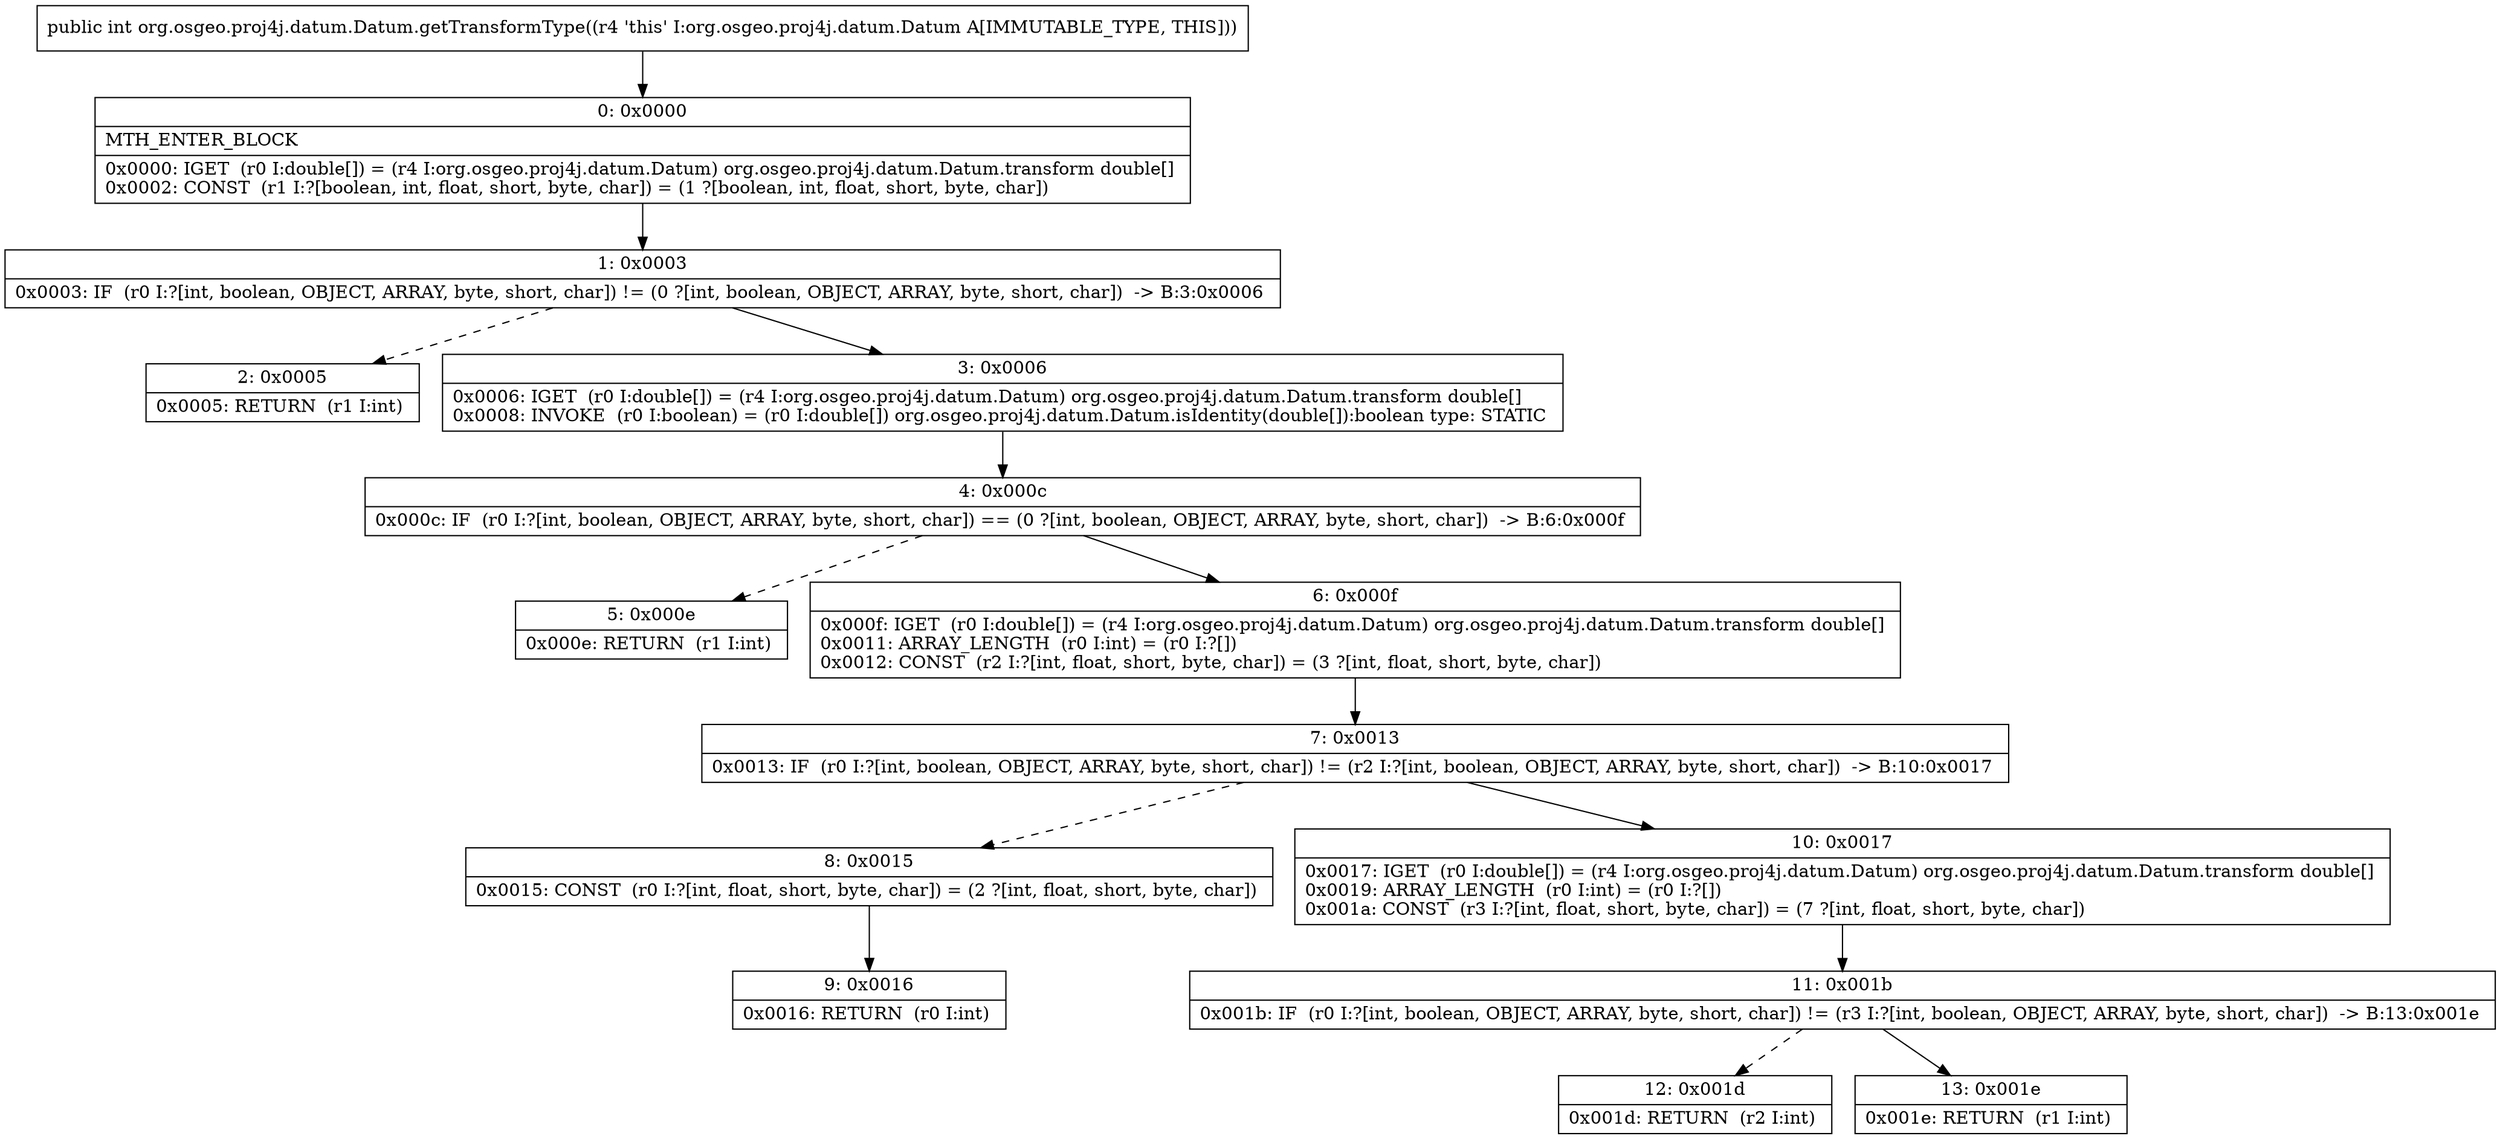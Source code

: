 digraph "CFG fororg.osgeo.proj4j.datum.Datum.getTransformType()I" {
Node_0 [shape=record,label="{0\:\ 0x0000|MTH_ENTER_BLOCK\l|0x0000: IGET  (r0 I:double[]) = (r4 I:org.osgeo.proj4j.datum.Datum) org.osgeo.proj4j.datum.Datum.transform double[] \l0x0002: CONST  (r1 I:?[boolean, int, float, short, byte, char]) = (1 ?[boolean, int, float, short, byte, char]) \l}"];
Node_1 [shape=record,label="{1\:\ 0x0003|0x0003: IF  (r0 I:?[int, boolean, OBJECT, ARRAY, byte, short, char]) != (0 ?[int, boolean, OBJECT, ARRAY, byte, short, char])  \-\> B:3:0x0006 \l}"];
Node_2 [shape=record,label="{2\:\ 0x0005|0x0005: RETURN  (r1 I:int) \l}"];
Node_3 [shape=record,label="{3\:\ 0x0006|0x0006: IGET  (r0 I:double[]) = (r4 I:org.osgeo.proj4j.datum.Datum) org.osgeo.proj4j.datum.Datum.transform double[] \l0x0008: INVOKE  (r0 I:boolean) = (r0 I:double[]) org.osgeo.proj4j.datum.Datum.isIdentity(double[]):boolean type: STATIC \l}"];
Node_4 [shape=record,label="{4\:\ 0x000c|0x000c: IF  (r0 I:?[int, boolean, OBJECT, ARRAY, byte, short, char]) == (0 ?[int, boolean, OBJECT, ARRAY, byte, short, char])  \-\> B:6:0x000f \l}"];
Node_5 [shape=record,label="{5\:\ 0x000e|0x000e: RETURN  (r1 I:int) \l}"];
Node_6 [shape=record,label="{6\:\ 0x000f|0x000f: IGET  (r0 I:double[]) = (r4 I:org.osgeo.proj4j.datum.Datum) org.osgeo.proj4j.datum.Datum.transform double[] \l0x0011: ARRAY_LENGTH  (r0 I:int) = (r0 I:?[]) \l0x0012: CONST  (r2 I:?[int, float, short, byte, char]) = (3 ?[int, float, short, byte, char]) \l}"];
Node_7 [shape=record,label="{7\:\ 0x0013|0x0013: IF  (r0 I:?[int, boolean, OBJECT, ARRAY, byte, short, char]) != (r2 I:?[int, boolean, OBJECT, ARRAY, byte, short, char])  \-\> B:10:0x0017 \l}"];
Node_8 [shape=record,label="{8\:\ 0x0015|0x0015: CONST  (r0 I:?[int, float, short, byte, char]) = (2 ?[int, float, short, byte, char]) \l}"];
Node_9 [shape=record,label="{9\:\ 0x0016|0x0016: RETURN  (r0 I:int) \l}"];
Node_10 [shape=record,label="{10\:\ 0x0017|0x0017: IGET  (r0 I:double[]) = (r4 I:org.osgeo.proj4j.datum.Datum) org.osgeo.proj4j.datum.Datum.transform double[] \l0x0019: ARRAY_LENGTH  (r0 I:int) = (r0 I:?[]) \l0x001a: CONST  (r3 I:?[int, float, short, byte, char]) = (7 ?[int, float, short, byte, char]) \l}"];
Node_11 [shape=record,label="{11\:\ 0x001b|0x001b: IF  (r0 I:?[int, boolean, OBJECT, ARRAY, byte, short, char]) != (r3 I:?[int, boolean, OBJECT, ARRAY, byte, short, char])  \-\> B:13:0x001e \l}"];
Node_12 [shape=record,label="{12\:\ 0x001d|0x001d: RETURN  (r2 I:int) \l}"];
Node_13 [shape=record,label="{13\:\ 0x001e|0x001e: RETURN  (r1 I:int) \l}"];
MethodNode[shape=record,label="{public int org.osgeo.proj4j.datum.Datum.getTransformType((r4 'this' I:org.osgeo.proj4j.datum.Datum A[IMMUTABLE_TYPE, THIS])) }"];
MethodNode -> Node_0;
Node_0 -> Node_1;
Node_1 -> Node_2[style=dashed];
Node_1 -> Node_3;
Node_3 -> Node_4;
Node_4 -> Node_5[style=dashed];
Node_4 -> Node_6;
Node_6 -> Node_7;
Node_7 -> Node_8[style=dashed];
Node_7 -> Node_10;
Node_8 -> Node_9;
Node_10 -> Node_11;
Node_11 -> Node_12[style=dashed];
Node_11 -> Node_13;
}

